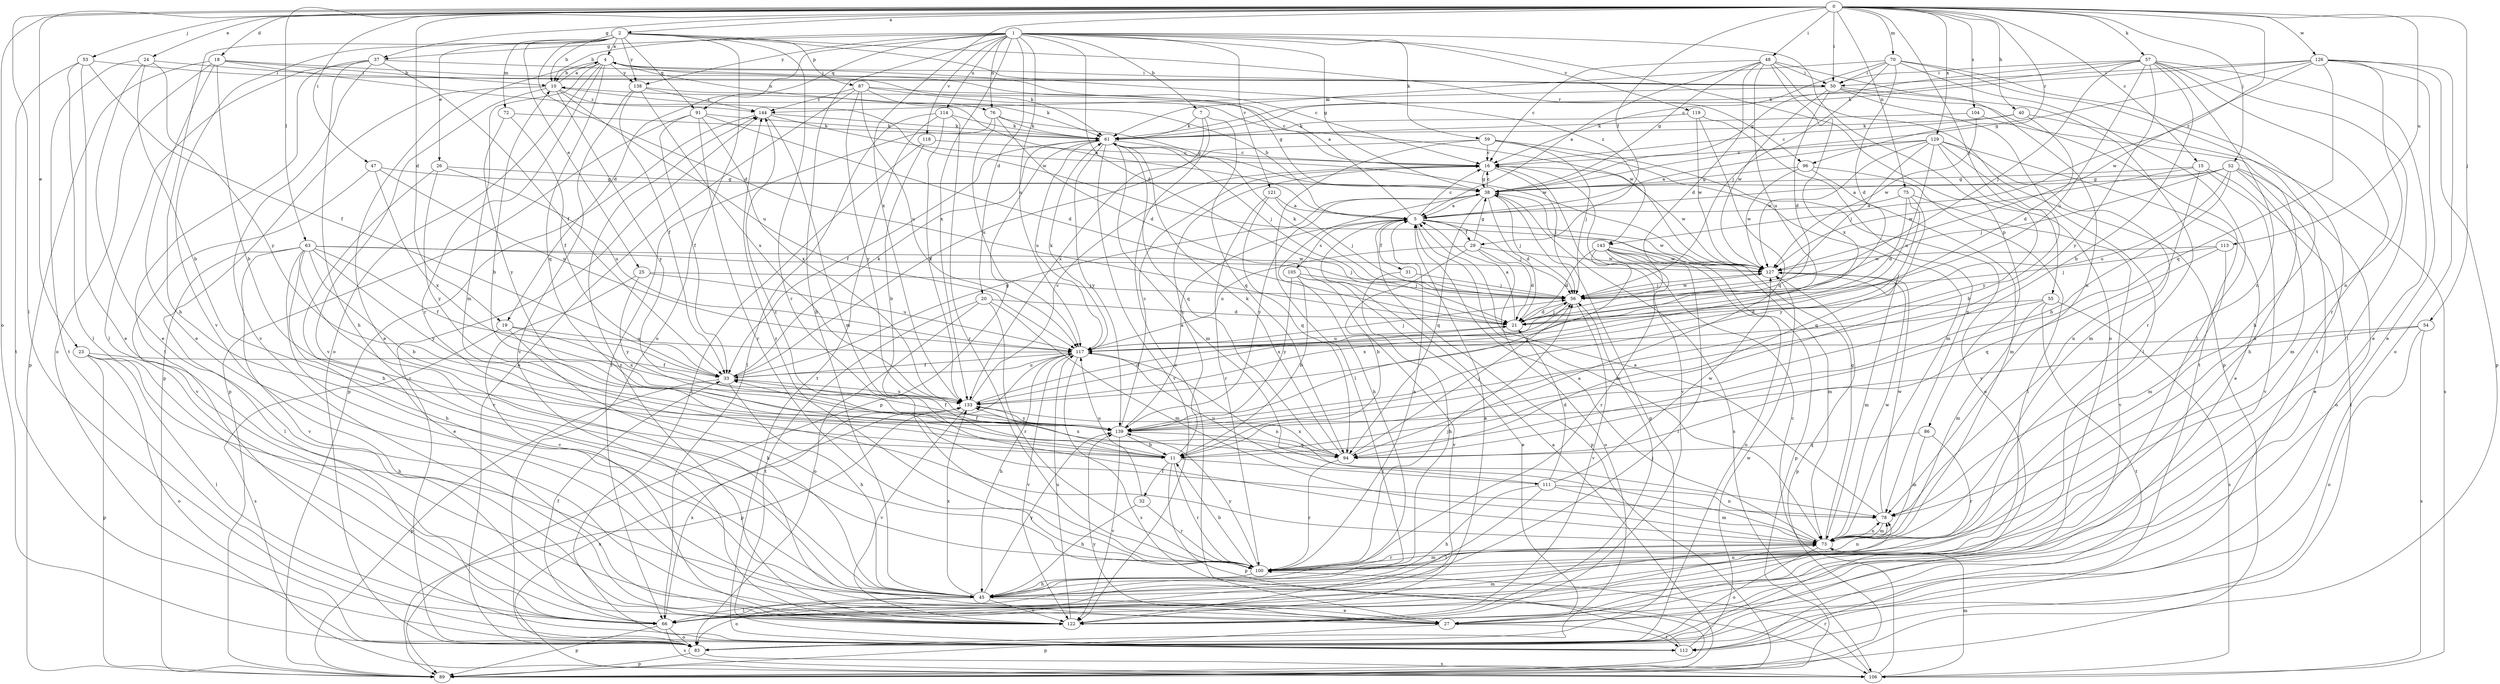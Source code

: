 strict digraph  {
0;
1;
2;
4;
5;
7;
10;
11;
15;
16;
18;
19;
20;
21;
23;
24;
25;
26;
27;
29;
31;
32;
33;
37;
38;
40;
45;
47;
48;
50;
52;
53;
54;
55;
56;
57;
59;
61;
63;
66;
70;
72;
73;
75;
76;
78;
83;
86;
87;
89;
91;
94;
96;
100;
104;
105;
106;
111;
112;
113;
114;
117;
118;
119;
121;
122;
126;
127;
129;
133;
138;
139;
143;
144;
0 -> 2  [label=a];
0 -> 15  [label=c];
0 -> 18  [label=d];
0 -> 19  [label=d];
0 -> 23  [label=e];
0 -> 24  [label=e];
0 -> 29  [label=f];
0 -> 37  [label=g];
0 -> 40  [label=h];
0 -> 47  [label=i];
0 -> 48  [label=i];
0 -> 50  [label=i];
0 -> 52  [label=j];
0 -> 53  [label=j];
0 -> 54  [label=j];
0 -> 55  [label=j];
0 -> 57  [label=k];
0 -> 63  [label=l];
0 -> 66  [label=l];
0 -> 70  [label=m];
0 -> 75  [label=n];
0 -> 83  [label=o];
0 -> 96  [label=r];
0 -> 104  [label=s];
0 -> 113  [label=u];
0 -> 126  [label=w];
0 -> 129  [label=x];
0 -> 133  [label=x];
0 -> 143  [label=z];
1 -> 7  [label=b];
1 -> 10  [label=b];
1 -> 19  [label=d];
1 -> 20  [label=d];
1 -> 21  [label=d];
1 -> 37  [label=g];
1 -> 38  [label=g];
1 -> 45  [label=h];
1 -> 59  [label=k];
1 -> 76  [label=n];
1 -> 83  [label=o];
1 -> 86  [label=p];
1 -> 91  [label=q];
1 -> 114  [label=u];
1 -> 117  [label=u];
1 -> 118  [label=v];
1 -> 119  [label=v];
1 -> 121  [label=v];
1 -> 133  [label=x];
1 -> 138  [label=y];
2 -> 4  [label=a];
2 -> 10  [label=b];
2 -> 21  [label=d];
2 -> 25  [label=e];
2 -> 26  [label=e];
2 -> 45  [label=h];
2 -> 72  [label=m];
2 -> 83  [label=o];
2 -> 87  [label=p];
2 -> 91  [label=q];
2 -> 96  [label=r];
2 -> 100  [label=r];
2 -> 122  [label=v];
2 -> 138  [label=y];
2 -> 143  [label=z];
4 -> 10  [label=b];
4 -> 16  [label=c];
4 -> 27  [label=e];
4 -> 50  [label=i];
4 -> 73  [label=m];
4 -> 76  [label=n];
4 -> 83  [label=o];
4 -> 94  [label=q];
4 -> 100  [label=r];
4 -> 138  [label=y];
5 -> 4  [label=a];
5 -> 10  [label=b];
5 -> 16  [label=c];
5 -> 29  [label=f];
5 -> 31  [label=f];
5 -> 56  [label=j];
5 -> 73  [label=m];
5 -> 89  [label=p];
5 -> 105  [label=s];
5 -> 127  [label=w];
7 -> 27  [label=e];
7 -> 61  [label=k];
7 -> 94  [label=q];
7 -> 133  [label=x];
10 -> 4  [label=a];
10 -> 5  [label=a];
10 -> 89  [label=p];
10 -> 117  [label=u];
10 -> 122  [label=v];
10 -> 139  [label=y];
10 -> 144  [label=z];
11 -> 10  [label=b];
11 -> 16  [label=c];
11 -> 32  [label=f];
11 -> 89  [label=p];
11 -> 100  [label=r];
11 -> 111  [label=t];
11 -> 133  [label=x];
15 -> 38  [label=g];
15 -> 78  [label=n];
15 -> 112  [label=t];
15 -> 122  [label=v];
15 -> 127  [label=w];
16 -> 38  [label=g];
16 -> 56  [label=j];
16 -> 122  [label=v];
16 -> 127  [label=w];
18 -> 10  [label=b];
18 -> 11  [label=b];
18 -> 27  [label=e];
18 -> 61  [label=k];
18 -> 83  [label=o];
18 -> 89  [label=p];
18 -> 127  [label=w];
19 -> 45  [label=h];
19 -> 106  [label=s];
19 -> 117  [label=u];
19 -> 133  [label=x];
20 -> 21  [label=d];
20 -> 73  [label=m];
20 -> 83  [label=o];
20 -> 100  [label=r];
20 -> 112  [label=t];
21 -> 5  [label=a];
21 -> 56  [label=j];
21 -> 117  [label=u];
23 -> 33  [label=f];
23 -> 45  [label=h];
23 -> 66  [label=l];
23 -> 83  [label=o];
23 -> 89  [label=p];
24 -> 11  [label=b];
24 -> 27  [label=e];
24 -> 50  [label=i];
24 -> 112  [label=t];
24 -> 139  [label=y];
25 -> 56  [label=j];
25 -> 117  [label=u];
25 -> 122  [label=v];
25 -> 139  [label=y];
26 -> 38  [label=g];
26 -> 45  [label=h];
26 -> 117  [label=u];
26 -> 139  [label=y];
27 -> 89  [label=p];
27 -> 112  [label=t];
29 -> 11  [label=b];
29 -> 21  [label=d];
29 -> 38  [label=g];
29 -> 83  [label=o];
29 -> 117  [label=u];
29 -> 127  [label=w];
31 -> 45  [label=h];
31 -> 56  [label=j];
32 -> 45  [label=h];
32 -> 100  [label=r];
32 -> 117  [label=u];
33 -> 38  [label=g];
33 -> 45  [label=h];
33 -> 61  [label=k];
33 -> 89  [label=p];
33 -> 117  [label=u];
33 -> 133  [label=x];
37 -> 33  [label=f];
37 -> 45  [label=h];
37 -> 50  [label=i];
37 -> 66  [label=l];
37 -> 112  [label=t];
37 -> 122  [label=v];
38 -> 5  [label=a];
38 -> 16  [label=c];
38 -> 21  [label=d];
38 -> 45  [label=h];
38 -> 56  [label=j];
38 -> 94  [label=q];
38 -> 106  [label=s];
38 -> 139  [label=y];
40 -> 16  [label=c];
40 -> 21  [label=d];
40 -> 61  [label=k];
40 -> 106  [label=s];
45 -> 27  [label=e];
45 -> 66  [label=l];
45 -> 78  [label=n];
45 -> 83  [label=o];
45 -> 122  [label=v];
45 -> 133  [label=x];
45 -> 139  [label=y];
47 -> 38  [label=g];
47 -> 117  [label=u];
47 -> 122  [label=v];
47 -> 133  [label=x];
48 -> 5  [label=a];
48 -> 16  [label=c];
48 -> 21  [label=d];
48 -> 38  [label=g];
48 -> 50  [label=i];
48 -> 78  [label=n];
48 -> 89  [label=p];
48 -> 117  [label=u];
48 -> 133  [label=x];
50 -> 21  [label=d];
50 -> 66  [label=l];
50 -> 100  [label=r];
50 -> 112  [label=t];
50 -> 127  [label=w];
50 -> 144  [label=z];
52 -> 5  [label=a];
52 -> 11  [label=b];
52 -> 27  [label=e];
52 -> 38  [label=g];
52 -> 56  [label=j];
52 -> 73  [label=m];
52 -> 83  [label=o];
52 -> 117  [label=u];
53 -> 27  [label=e];
53 -> 33  [label=f];
53 -> 50  [label=i];
53 -> 66  [label=l];
53 -> 112  [label=t];
54 -> 83  [label=o];
54 -> 106  [label=s];
54 -> 117  [label=u];
54 -> 139  [label=y];
55 -> 21  [label=d];
55 -> 73  [label=m];
55 -> 106  [label=s];
55 -> 112  [label=t];
55 -> 133  [label=x];
56 -> 21  [label=d];
56 -> 61  [label=k];
56 -> 122  [label=v];
56 -> 127  [label=w];
56 -> 133  [label=x];
57 -> 11  [label=b];
57 -> 27  [label=e];
57 -> 38  [label=g];
57 -> 50  [label=i];
57 -> 56  [label=j];
57 -> 61  [label=k];
57 -> 66  [label=l];
57 -> 78  [label=n];
57 -> 100  [label=r];
57 -> 117  [label=u];
57 -> 139  [label=y];
59 -> 16  [label=c];
59 -> 33  [label=f];
59 -> 56  [label=j];
59 -> 66  [label=l];
59 -> 73  [label=m];
59 -> 83  [label=o];
61 -> 16  [label=c];
61 -> 33  [label=f];
61 -> 56  [label=j];
61 -> 73  [label=m];
61 -> 89  [label=p];
61 -> 94  [label=q];
61 -> 117  [label=u];
61 -> 122  [label=v];
61 -> 139  [label=y];
63 -> 11  [label=b];
63 -> 27  [label=e];
63 -> 33  [label=f];
63 -> 45  [label=h];
63 -> 56  [label=j];
63 -> 66  [label=l];
63 -> 100  [label=r];
63 -> 122  [label=v];
63 -> 127  [label=w];
63 -> 139  [label=y];
66 -> 33  [label=f];
66 -> 73  [label=m];
66 -> 83  [label=o];
66 -> 89  [label=p];
66 -> 106  [label=s];
66 -> 133  [label=x];
70 -> 16  [label=c];
70 -> 21  [label=d];
70 -> 45  [label=h];
70 -> 50  [label=i];
70 -> 56  [label=j];
70 -> 61  [label=k];
70 -> 66  [label=l];
70 -> 112  [label=t];
72 -> 33  [label=f];
72 -> 61  [label=k];
72 -> 139  [label=y];
73 -> 5  [label=a];
73 -> 38  [label=g];
73 -> 78  [label=n];
73 -> 83  [label=o];
73 -> 100  [label=r];
73 -> 127  [label=w];
75 -> 5  [label=a];
75 -> 21  [label=d];
75 -> 94  [label=q];
75 -> 122  [label=v];
75 -> 139  [label=y];
76 -> 21  [label=d];
76 -> 38  [label=g];
76 -> 61  [label=k];
76 -> 66  [label=l];
76 -> 117  [label=u];
78 -> 5  [label=a];
78 -> 73  [label=m];
78 -> 127  [label=w];
78 -> 144  [label=z];
83 -> 38  [label=g];
83 -> 89  [label=p];
83 -> 106  [label=s];
83 -> 144  [label=z];
86 -> 73  [label=m];
86 -> 94  [label=q];
86 -> 100  [label=r];
87 -> 38  [label=g];
87 -> 61  [label=k];
87 -> 83  [label=o];
87 -> 117  [label=u];
87 -> 127  [label=w];
87 -> 139  [label=y];
87 -> 144  [label=z];
89 -> 5  [label=a];
91 -> 21  [label=d];
91 -> 33  [label=f];
91 -> 61  [label=k];
91 -> 89  [label=p];
91 -> 100  [label=r];
91 -> 133  [label=x];
94 -> 33  [label=f];
94 -> 56  [label=j];
94 -> 61  [label=k];
94 -> 100  [label=r];
94 -> 133  [label=x];
96 -> 38  [label=g];
96 -> 66  [label=l];
96 -> 73  [label=m];
96 -> 127  [label=w];
100 -> 5  [label=a];
100 -> 11  [label=b];
100 -> 45  [label=h];
100 -> 56  [label=j];
100 -> 73  [label=m];
100 -> 78  [label=n];
100 -> 139  [label=y];
100 -> 144  [label=z];
104 -> 45  [label=h];
104 -> 61  [label=k];
104 -> 127  [label=w];
105 -> 11  [label=b];
105 -> 27  [label=e];
105 -> 56  [label=j];
105 -> 122  [label=v];
105 -> 139  [label=y];
106 -> 16  [label=c];
106 -> 73  [label=m];
106 -> 100  [label=r];
106 -> 133  [label=x];
111 -> 21  [label=d];
111 -> 45  [label=h];
111 -> 66  [label=l];
111 -> 73  [label=m];
111 -> 78  [label=n];
111 -> 117  [label=u];
111 -> 127  [label=w];
112 -> 127  [label=w];
112 -> 139  [label=y];
113 -> 56  [label=j];
113 -> 73  [label=m];
113 -> 94  [label=q];
113 -> 127  [label=w];
114 -> 61  [label=k];
114 -> 66  [label=l];
114 -> 100  [label=r];
114 -> 112  [label=t];
114 -> 133  [label=x];
117 -> 33  [label=f];
117 -> 45  [label=h];
117 -> 56  [label=j];
117 -> 61  [label=k];
117 -> 78  [label=n];
117 -> 89  [label=p];
117 -> 106  [label=s];
117 -> 122  [label=v];
118 -> 11  [label=b];
118 -> 16  [label=c];
118 -> 112  [label=t];
119 -> 61  [label=k];
119 -> 78  [label=n];
119 -> 94  [label=q];
119 -> 127  [label=w];
121 -> 5  [label=a];
121 -> 56  [label=j];
121 -> 94  [label=q];
121 -> 100  [label=r];
122 -> 5  [label=a];
122 -> 56  [label=j];
122 -> 117  [label=u];
122 -> 144  [label=z];
126 -> 27  [label=e];
126 -> 38  [label=g];
126 -> 50  [label=i];
126 -> 61  [label=k];
126 -> 78  [label=n];
126 -> 83  [label=o];
126 -> 89  [label=p];
126 -> 94  [label=q];
126 -> 127  [label=w];
127 -> 56  [label=j];
127 -> 73  [label=m];
127 -> 89  [label=p];
129 -> 5  [label=a];
129 -> 11  [label=b];
129 -> 16  [label=c];
129 -> 27  [label=e];
129 -> 56  [label=j];
129 -> 73  [label=m];
129 -> 117  [label=u];
129 -> 127  [label=w];
129 -> 139  [label=y];
133 -> 16  [label=c];
133 -> 21  [label=d];
133 -> 122  [label=v];
133 -> 139  [label=y];
138 -> 16  [label=c];
138 -> 33  [label=f];
138 -> 122  [label=v];
138 -> 133  [label=x];
138 -> 144  [label=z];
139 -> 5  [label=a];
139 -> 11  [label=b];
139 -> 16  [label=c];
139 -> 33  [label=f];
139 -> 94  [label=q];
139 -> 122  [label=v];
143 -> 21  [label=d];
143 -> 66  [label=l];
143 -> 73  [label=m];
143 -> 83  [label=o];
143 -> 89  [label=p];
143 -> 100  [label=r];
143 -> 127  [label=w];
143 -> 139  [label=y];
144 -> 61  [label=k];
144 -> 73  [label=m];
144 -> 89  [label=p];
144 -> 127  [label=w];
}
